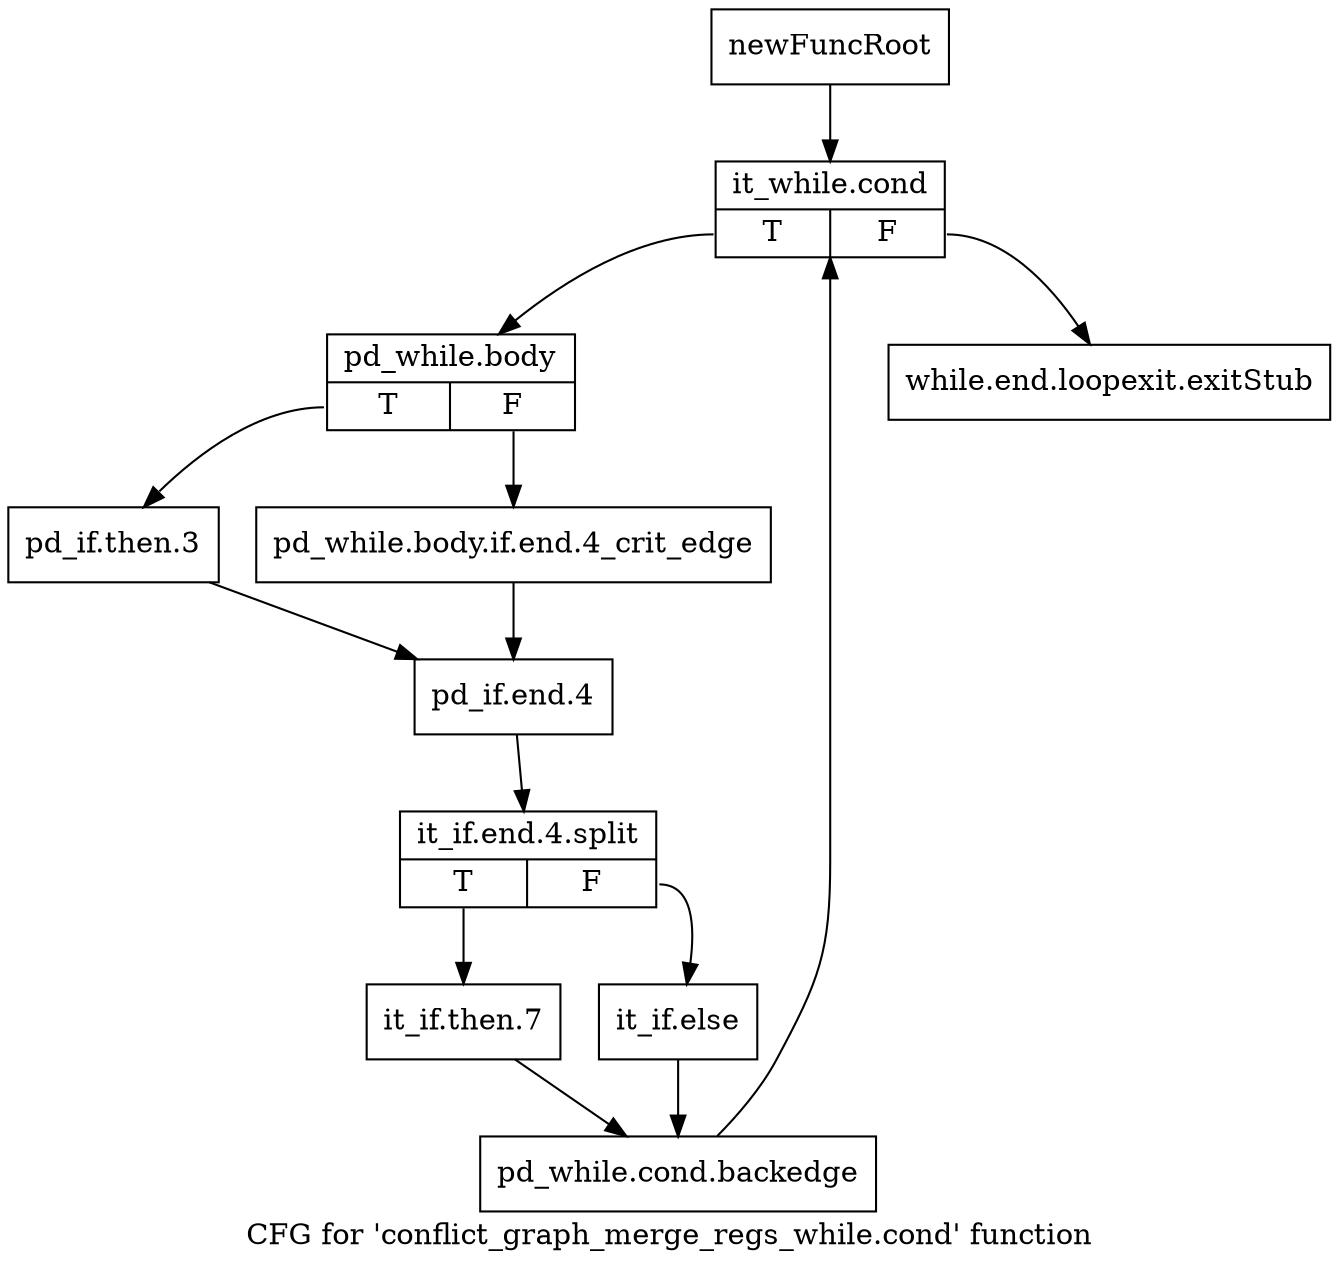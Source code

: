 digraph "CFG for 'conflict_graph_merge_regs_while.cond' function" {
	label="CFG for 'conflict_graph_merge_regs_while.cond' function";

	Node0xa708b50 [shape=record,label="{newFuncRoot}"];
	Node0xa708b50 -> Node0xa7c6610;
	Node0xa7c65c0 [shape=record,label="{while.end.loopexit.exitStub}"];
	Node0xa7c6610 [shape=record,label="{it_while.cond|{<s0>T|<s1>F}}"];
	Node0xa7c6610:s0 -> Node0xa7c6660;
	Node0xa7c6610:s1 -> Node0xa7c65c0;
	Node0xa7c6660 [shape=record,label="{pd_while.body|{<s0>T|<s1>F}}"];
	Node0xa7c6660:s0 -> Node0xa7c6700;
	Node0xa7c6660:s1 -> Node0xa7c66b0;
	Node0xa7c66b0 [shape=record,label="{pd_while.body.if.end.4_crit_edge}"];
	Node0xa7c66b0 -> Node0xa7c6750;
	Node0xa7c6700 [shape=record,label="{pd_if.then.3}"];
	Node0xa7c6700 -> Node0xa7c6750;
	Node0xa7c6750 [shape=record,label="{pd_if.end.4}"];
	Node0xa7c6750 -> Node0xf0ab620;
	Node0xf0ab620 [shape=record,label="{it_if.end.4.split|{<s0>T|<s1>F}}"];
	Node0xf0ab620:s0 -> Node0xa7c67f0;
	Node0xf0ab620:s1 -> Node0xa7c67a0;
	Node0xa7c67a0 [shape=record,label="{it_if.else}"];
	Node0xa7c67a0 -> Node0xa7c6840;
	Node0xa7c67f0 [shape=record,label="{it_if.then.7}"];
	Node0xa7c67f0 -> Node0xa7c6840;
	Node0xa7c6840 [shape=record,label="{pd_while.cond.backedge}"];
	Node0xa7c6840 -> Node0xa7c6610;
}
